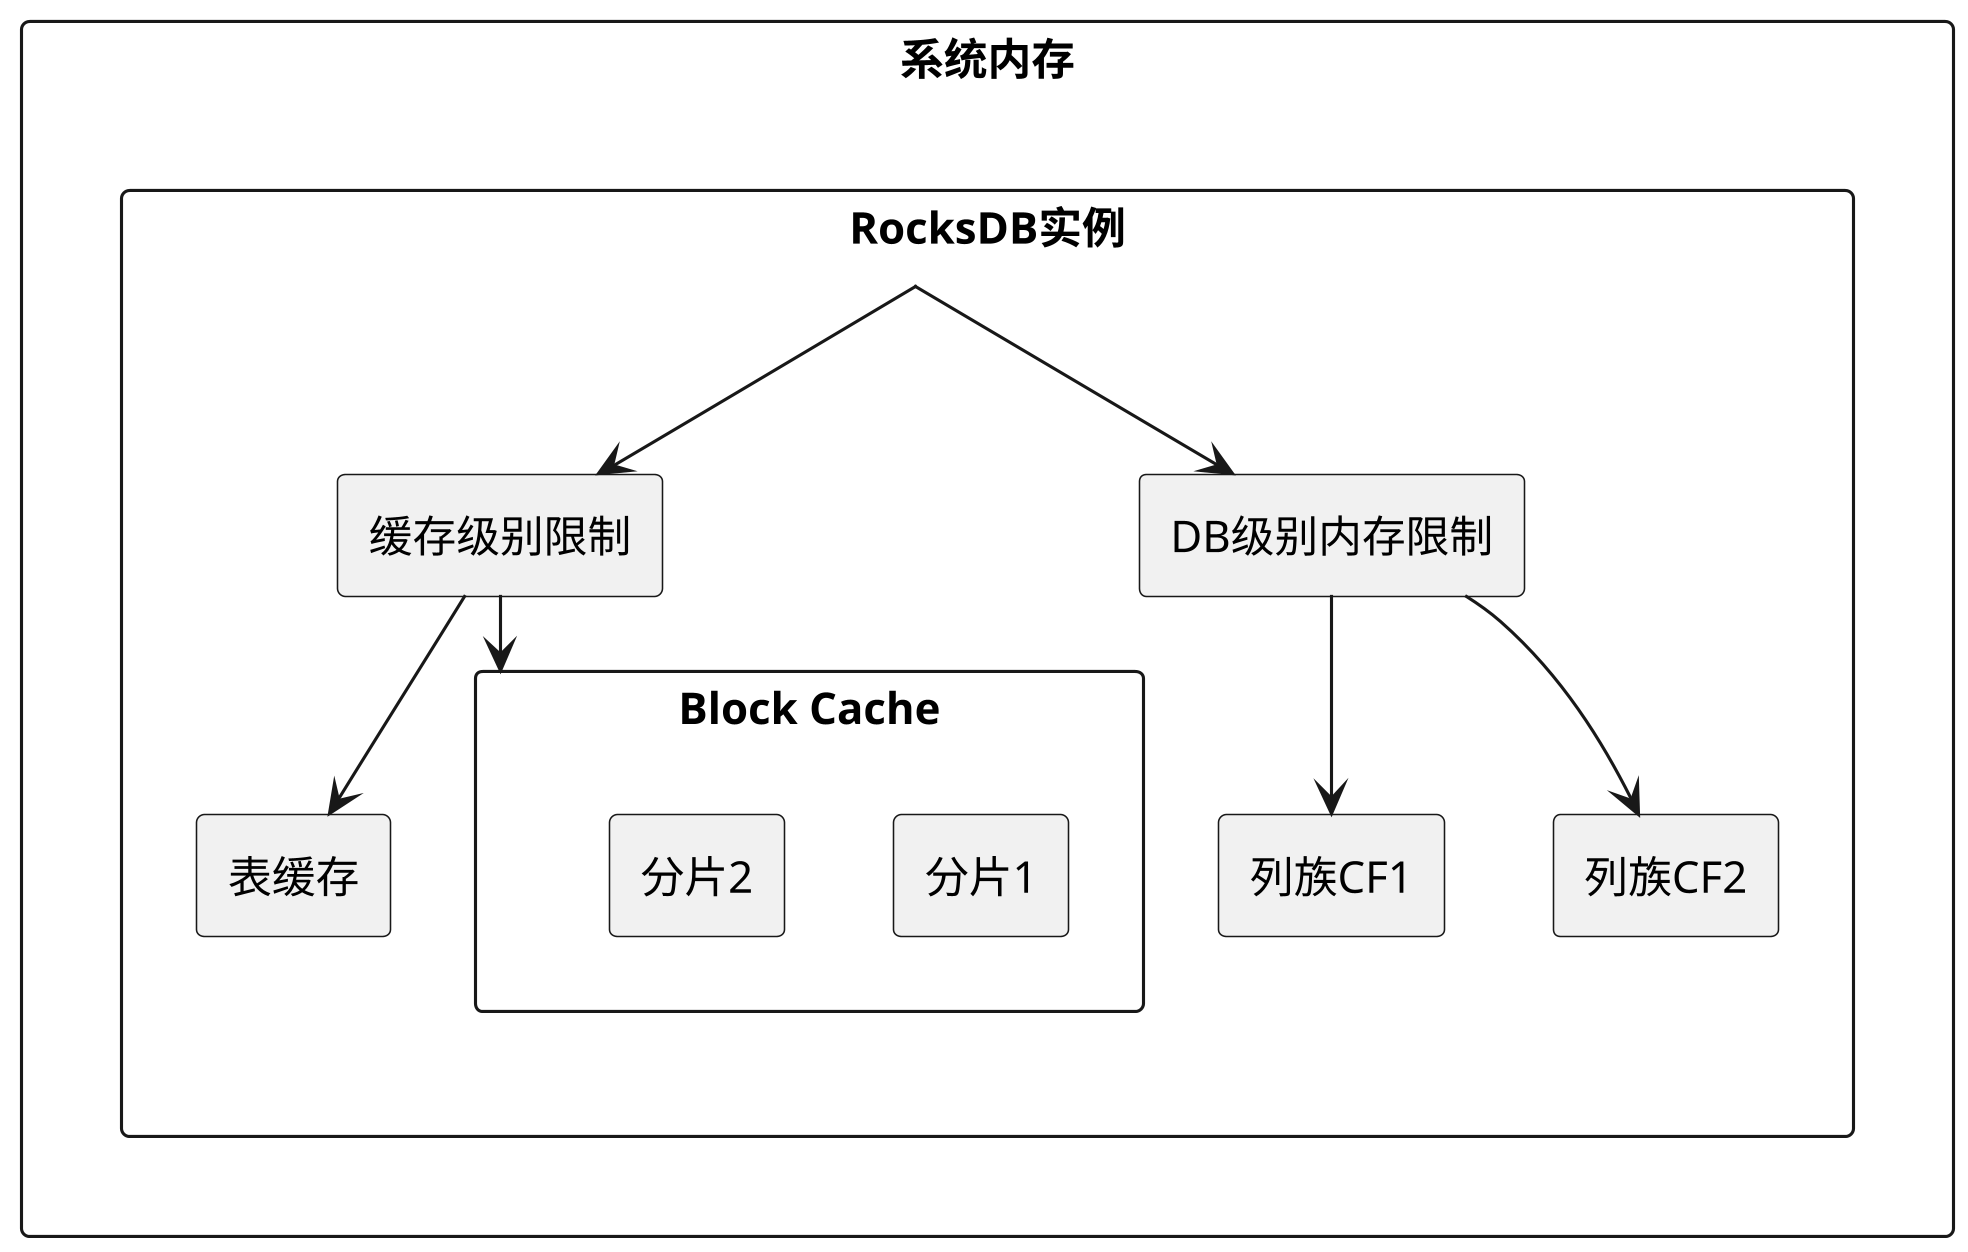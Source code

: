 @startuml memory_hierarchy
skinparam dpi 300

rectangle "系统内存" as SystemMemory {
  rectangle "RocksDB实例" as RocksDB {
    rectangle "DB级别内存限制" as DBLimit
    rectangle "缓存级别限制" as CacheLimit
    
    rectangle "列族CF1" as CF1
    rectangle "列族CF2" as CF2
    
    rectangle "Block Cache" as BlockCache {
      rectangle "分片1" as Shard1
      rectangle "分片2" as Shard2
    }
    
    rectangle "表缓存" as TableCache
  }
}

RocksDB --> DBLimit
RocksDB --> CacheLimit

DBLimit --> CF1
DBLimit --> CF2

CacheLimit --> BlockCache
CacheLimit --> TableCache

@enduml 
